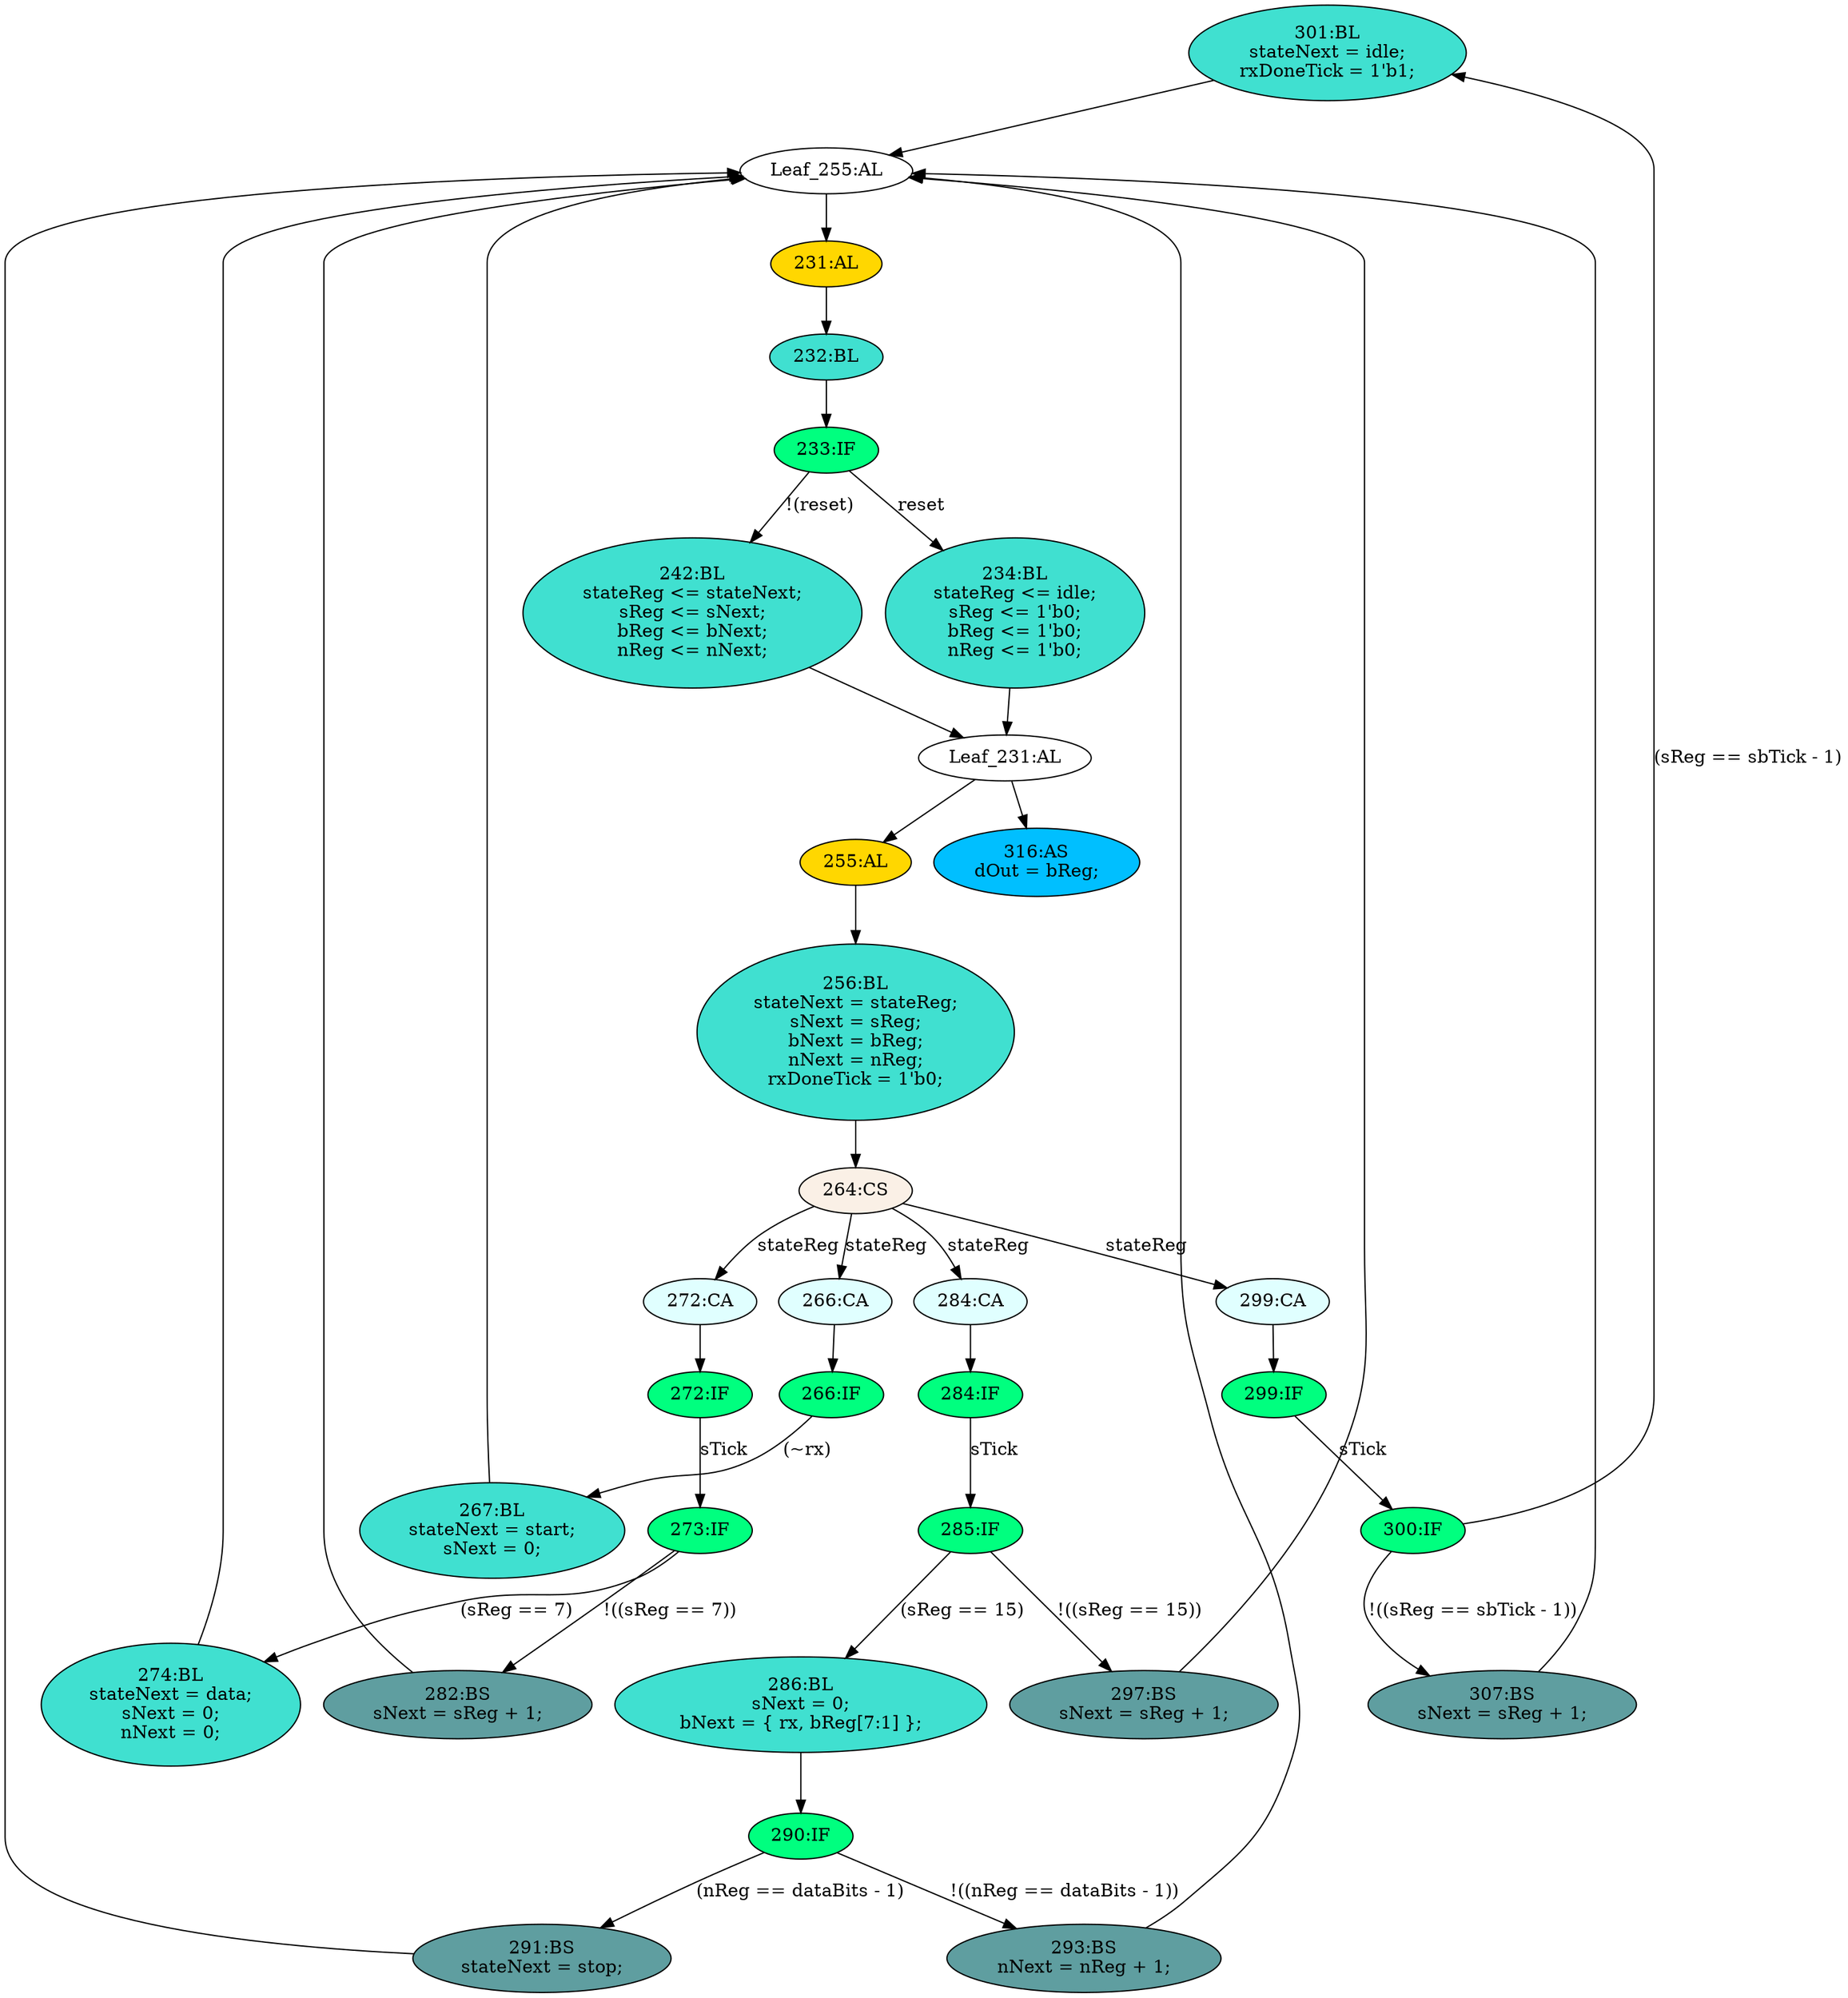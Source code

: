 strict digraph "compose( ,  )" {
	node [label="\N"];
	"301:BL"	 [ast="<pyverilog.vparser.ast.Block object at 0x7f544d662dd0>",
		fillcolor=turquoise,
		label="301:BL
stateNext = idle;
rxDoneTick = 1'b1;",
		statements="[<pyverilog.vparser.ast.BlockingSubstitution object at 0x7f544d662e10>, <pyverilog.vparser.ast.BlockingSubstitution object at 0x7f544d662f50>]",
		style=filled,
		typ=Block];
	"Leaf_255:AL"	 [def_var="['nNext', 'stateNext', 'rxDoneTick', 'bNext', 'sNext']",
		label="Leaf_255:AL"];
	"301:BL" -> "Leaf_255:AL"	 [cond="[]",
		lineno=None];
	"234:BL"	 [ast="<pyverilog.vparser.ast.Block object at 0x7f544d28b0d0>",
		fillcolor=turquoise,
		label="234:BL
stateReg <= idle;
sReg <= 1'b0;
bReg <= 1'b0;
nReg <= 1'b0;",
		statements="[<pyverilog.vparser.ast.NonblockingSubstitution object at 0x7f544d95de10>, <pyverilog.vparser.ast.NonblockingSubstitution object \
at 0x7f544d52afd0>, <pyverilog.vparser.ast.NonblockingSubstitution object at 0x7f544d28b110>, <pyverilog.vparser.ast.NonblockingSubstitution \
object at 0x7f544d28b250>]",
		style=filled,
		typ=Block];
	"Leaf_231:AL"	 [def_var="['bReg', 'sReg', 'nReg', 'stateReg']",
		label="Leaf_231:AL"];
	"234:BL" -> "Leaf_231:AL"	 [cond="[]",
		lineno=None];
	"273:IF"	 [ast="<pyverilog.vparser.ast.IfStatement object at 0x7f544d66ec10>",
		fillcolor=springgreen,
		label="273:IF",
		statements="[]",
		style=filled,
		typ=IfStatement];
	"282:BS"	 [ast="<pyverilog.vparser.ast.BlockingSubstitution object at 0x7f544d66ed90>",
		fillcolor=cadetblue,
		label="282:BS
sNext = sReg + 1;",
		statements="[<pyverilog.vparser.ast.BlockingSubstitution object at 0x7f544d66ed90>]",
		style=filled,
		typ=BlockingSubstitution];
	"273:IF" -> "282:BS"	 [cond="['sReg']",
		label="!((sReg == 7))",
		lineno=273];
	"274:BL"	 [ast="<pyverilog.vparser.ast.Block object at 0x7f544d66ea10>",
		fillcolor=turquoise,
		label="274:BL
stateNext = data;
sNext = 0;
nNext = 0;",
		statements="[<pyverilog.vparser.ast.BlockingSubstitution object at 0x7f544d66e8d0>, <pyverilog.vparser.ast.BlockingSubstitution object at 0x7f544d66ea50>, <\
pyverilog.vparser.ast.BlockingSubstitution object at 0x7f544d66eb90>]",
		style=filled,
		typ=Block];
	"273:IF" -> "274:BL"	 [cond="['sReg']",
		label="(sReg == 7)",
		lineno=273];
	"282:BS" -> "Leaf_255:AL"	 [cond="[]",
		lineno=None];
	"256:BL"	 [ast="<pyverilog.vparser.ast.Block object at 0x7f544d28bed0>",
		fillcolor=turquoise,
		label="256:BL
stateNext = stateReg;
sNext = sReg;
bNext = bReg;
nNext = nReg;
rxDoneTick = 1'b0;",
		statements="[<pyverilog.vparser.ast.BlockingSubstitution object at 0x7f544d28b950>, <pyverilog.vparser.ast.BlockingSubstitution object at 0x7f544d28bad0>, <\
pyverilog.vparser.ast.BlockingSubstitution object at 0x7f544d28bc10>, <pyverilog.vparser.ast.BlockingSubstitution object at 0x7f544d28bd50>, <\
pyverilog.vparser.ast.BlockingSubstitution object at 0x7f544d28be90>]",
		style=filled,
		typ=Block];
	"264:CS"	 [ast="<pyverilog.vparser.ast.CaseStatement object at 0x7f544d66e5d0>",
		fillcolor=linen,
		label="264:CS",
		statements="[]",
		style=filled,
		typ=CaseStatement];
	"256:BL" -> "264:CS"	 [cond="[]",
		lineno=None];
	"232:BL"	 [ast="<pyverilog.vparser.ast.Block object at 0x7f544df77490>",
		fillcolor=turquoise,
		label="232:BL",
		statements="[]",
		style=filled,
		typ=Block];
	"233:IF"	 [ast="<pyverilog.vparser.ast.IfStatement object at 0x7f544d28b290>",
		fillcolor=springgreen,
		label="233:IF",
		statements="[]",
		style=filled,
		typ=IfStatement];
	"232:BL" -> "233:IF"	 [cond="[]",
		lineno=None];
	"266:IF"	 [ast="<pyverilog.vparser.ast.IfStatement object at 0x7f544d66e1d0>",
		fillcolor=springgreen,
		label="266:IF",
		statements="[]",
		style=filled,
		typ=IfStatement];
	"267:BL"	 [ast="<pyverilog.vparser.ast.Block object at 0x7f544d66e350>",
		fillcolor=turquoise,
		label="267:BL
stateNext = start;
sNext = 0;",
		statements="[<pyverilog.vparser.ast.BlockingSubstitution object at 0x7f544d66e310>, <pyverilog.vparser.ast.BlockingSubstitution object at 0x7f544d66e490>]",
		style=filled,
		typ=Block];
	"266:IF" -> "267:BL"	 [cond="['rx']",
		label="(~rx)",
		lineno=266];
	"266:CA"	 [ast="<pyverilog.vparser.ast.Case object at 0x7f544d66e050>",
		fillcolor=lightcyan,
		label="266:CA",
		statements="[]",
		style=filled,
		typ=Case];
	"266:CA" -> "266:IF"	 [cond="[]",
		lineno=None];
	"264:CS" -> "266:CA"	 [cond="['stateReg']",
		label=stateReg,
		lineno=264];
	"284:CA"	 [ast="<pyverilog.vparser.ast.Case object at 0x7f544d66e590>",
		fillcolor=lightcyan,
		label="284:CA",
		statements="[]",
		style=filled,
		typ=Case];
	"264:CS" -> "284:CA"	 [cond="['stateReg']",
		label=stateReg,
		lineno=264];
	"272:CA"	 [ast="<pyverilog.vparser.ast.Case object at 0x7f544d66e510>",
		fillcolor=lightcyan,
		label="272:CA",
		statements="[]",
		style=filled,
		typ=Case];
	"264:CS" -> "272:CA"	 [cond="['stateReg']",
		label=stateReg,
		lineno=264];
	"299:CA"	 [ast="<pyverilog.vparser.ast.Case object at 0x7f544d66ed50>",
		fillcolor=lightcyan,
		label="299:CA",
		statements="[]",
		style=filled,
		typ=Case];
	"264:CS" -> "299:CA"	 [cond="['stateReg']",
		label=stateReg,
		lineno=264];
	"231:AL"	 [ast="<pyverilog.vparser.ast.Always object at 0x7f544d95da50>",
		clk_sens=True,
		fillcolor=gold,
		label="231:AL",
		sens="['clk', 'reset']",
		statements="[]",
		style=filled,
		typ=Always,
		use_var="['reset', 'stateNext', 'idle', 'nNext', 'sNext', 'bNext']"];
	"231:AL" -> "232:BL"	 [cond="[]",
		lineno=None];
	"255:AL"	 [ast="<pyverilog.vparser.ast.Always object at 0x7f544d66ef10>",
		clk_sens=False,
		fillcolor=gold,
		label="255:AL",
		sens="['nReg', 'bReg', 'rx', 'stop', 'sReg', 'start', 'idle', 'stateReg', 'data']",
		statements="[]",
		style=filled,
		typ=Always,
		use_var="['nReg', 'start', 'dataBits', 'rx', 'stop', 'sReg', 'bReg', 'idle', 'sTick', 'stateReg', 'data', 'sbTick']"];
	"255:AL" -> "256:BL"	 [cond="[]",
		lineno=None];
	"291:BS"	 [ast="<pyverilog.vparser.ast.BlockingSubstitution object at 0x7f544d662710>",
		fillcolor=cadetblue,
		label="291:BS
stateNext = stop;",
		statements="[<pyverilog.vparser.ast.BlockingSubstitution object at 0x7f544d662710>]",
		style=filled,
		typ=BlockingSubstitution];
	"291:BS" -> "Leaf_255:AL"	 [cond="[]",
		lineno=None];
	"272:IF"	 [ast="<pyverilog.vparser.ast.IfStatement object at 0x7f544d66e610>",
		fillcolor=springgreen,
		label="272:IF",
		statements="[]",
		style=filled,
		typ=IfStatement];
	"272:IF" -> "273:IF"	 [cond="['sTick']",
		label=sTick,
		lineno=272];
	"274:BL" -> "Leaf_255:AL"	 [cond="[]",
		lineno=None];
	"316:AS"	 [ast="<pyverilog.vparser.ast.Assign object at 0x7f544d662f10>",
		def_var="['dOut']",
		fillcolor=deepskyblue,
		label="316:AS
dOut = bReg;",
		statements="[]",
		style=filled,
		typ=Assign,
		use_var="['bReg']"];
	"300:IF"	 [ast="<pyverilog.vparser.ast.IfStatement object at 0x7f544d662fd0>",
		fillcolor=springgreen,
		label="300:IF",
		statements="[]",
		style=filled,
		typ=IfStatement];
	"300:IF" -> "301:BL"	 [cond="['sReg', 'sbTick']",
		label="(sReg == sbTick - 1)",
		lineno=300];
	"307:BS"	 [ast="<pyverilog.vparser.ast.BlockingSubstitution object at 0x7f544d667190>",
		fillcolor=cadetblue,
		label="307:BS
sNext = sReg + 1;",
		statements="[<pyverilog.vparser.ast.BlockingSubstitution object at 0x7f544d667190>]",
		style=filled,
		typ=BlockingSubstitution];
	"300:IF" -> "307:BS"	 [cond="['sReg', 'sbTick']",
		label="!((sReg == sbTick - 1))",
		lineno=300];
	"290:IF"	 [ast="<pyverilog.vparser.ast.IfStatement object at 0x7f544d6626d0>",
		fillcolor=springgreen,
		label="290:IF",
		statements="[]",
		style=filled,
		typ=IfStatement];
	"290:IF" -> "291:BS"	 [cond="['nReg', 'dataBits']",
		label="(nReg == dataBits - 1)",
		lineno=290];
	"293:BS"	 [ast="<pyverilog.vparser.ast.BlockingSubstitution object at 0x7f544d662910>",
		fillcolor=cadetblue,
		label="293:BS
nNext = nReg + 1;",
		statements="[<pyverilog.vparser.ast.BlockingSubstitution object at 0x7f544d662910>]",
		style=filled,
		typ=BlockingSubstitution];
	"290:IF" -> "293:BS"	 [cond="['nReg', 'dataBits']",
		label="!((nReg == dataBits - 1))",
		lineno=290];
	"267:BL" -> "Leaf_255:AL"	 [cond="[]",
		lineno=None];
	"284:IF"	 [ast="<pyverilog.vparser.ast.IfStatement object at 0x7f544d66ee10>",
		fillcolor=springgreen,
		label="284:IF",
		statements="[]",
		style=filled,
		typ=IfStatement];
	"284:CA" -> "284:IF"	 [cond="[]",
		lineno=None];
	"272:CA" -> "272:IF"	 [cond="[]",
		lineno=None];
	"233:IF" -> "234:BL"	 [cond="['reset']",
		label=reset,
		lineno=233];
	"242:BL"	 [ast="<pyverilog.vparser.ast.Block object at 0x7f544d28b650>",
		fillcolor=turquoise,
		label="242:BL
stateReg <= stateNext;
sReg <= sNext;
bReg <= bNext;
nReg <= nNext;",
		statements="[<pyverilog.vparser.ast.NonblockingSubstitution object at 0x7f544d28b410>, <pyverilog.vparser.ast.NonblockingSubstitution object \
at 0x7f544d28b550>, <pyverilog.vparser.ast.NonblockingSubstitution object at 0x7f544d28b690>, <pyverilog.vparser.ast.NonblockingSubstitution \
object at 0x7f544d28b7d0>]",
		style=filled,
		typ=Block];
	"233:IF" -> "242:BL"	 [cond="['reset']",
		label="!(reset)",
		lineno=233];
	"293:BS" -> "Leaf_255:AL"	 [cond="[]",
		lineno=None];
	"299:IF"	 [ast="<pyverilog.vparser.ast.IfStatement object at 0x7f544d662ad0>",
		fillcolor=springgreen,
		label="299:IF",
		statements="[]",
		style=filled,
		typ=IfStatement];
	"299:CA" -> "299:IF"	 [cond="[]",
		lineno=None];
	"Leaf_255:AL" -> "231:AL";
	"285:IF"	 [ast="<pyverilog.vparser.ast.IfStatement object at 0x7f544d662990>",
		fillcolor=springgreen,
		label="285:IF",
		statements="[]",
		style=filled,
		typ=IfStatement];
	"284:IF" -> "285:IF"	 [cond="['sTick']",
		label=sTick,
		lineno=284];
	"307:BS" -> "Leaf_255:AL"	 [cond="[]",
		lineno=None];
	"297:BS"	 [ast="<pyverilog.vparser.ast.BlockingSubstitution object at 0x7f544d662a50>",
		fillcolor=cadetblue,
		label="297:BS
sNext = sReg + 1;",
		statements="[<pyverilog.vparser.ast.BlockingSubstitution object at 0x7f544d662a50>]",
		style=filled,
		typ=BlockingSubstitution];
	"297:BS" -> "Leaf_255:AL"	 [cond="[]",
		lineno=None];
	"299:IF" -> "300:IF"	 [cond="['sTick']",
		label=sTick,
		lineno=299];
	"286:BL"	 [ast="<pyverilog.vparser.ast.Block object at 0x7f544d662410>",
		fillcolor=turquoise,
		label="286:BL
sNext = 0;
bNext = { rx, bReg[7:1] };",
		statements="[<pyverilog.vparser.ast.BlockingSubstitution object at 0x7f544d662110>, <pyverilog.vparser.ast.BlockingSubstitution object at 0x7f544d662450>]",
		style=filled,
		typ=Block];
	"286:BL" -> "290:IF"	 [cond="[]",
		lineno=None];
	"Leaf_231:AL" -> "255:AL";
	"Leaf_231:AL" -> "316:AS";
	"285:IF" -> "297:BS"	 [cond="['sReg']",
		label="!((sReg == 15))",
		lineno=285];
	"285:IF" -> "286:BL"	 [cond="['sReg']",
		label="(sReg == 15)",
		lineno=285];
	"242:BL" -> "Leaf_231:AL"	 [cond="[]",
		lineno=None];
}
